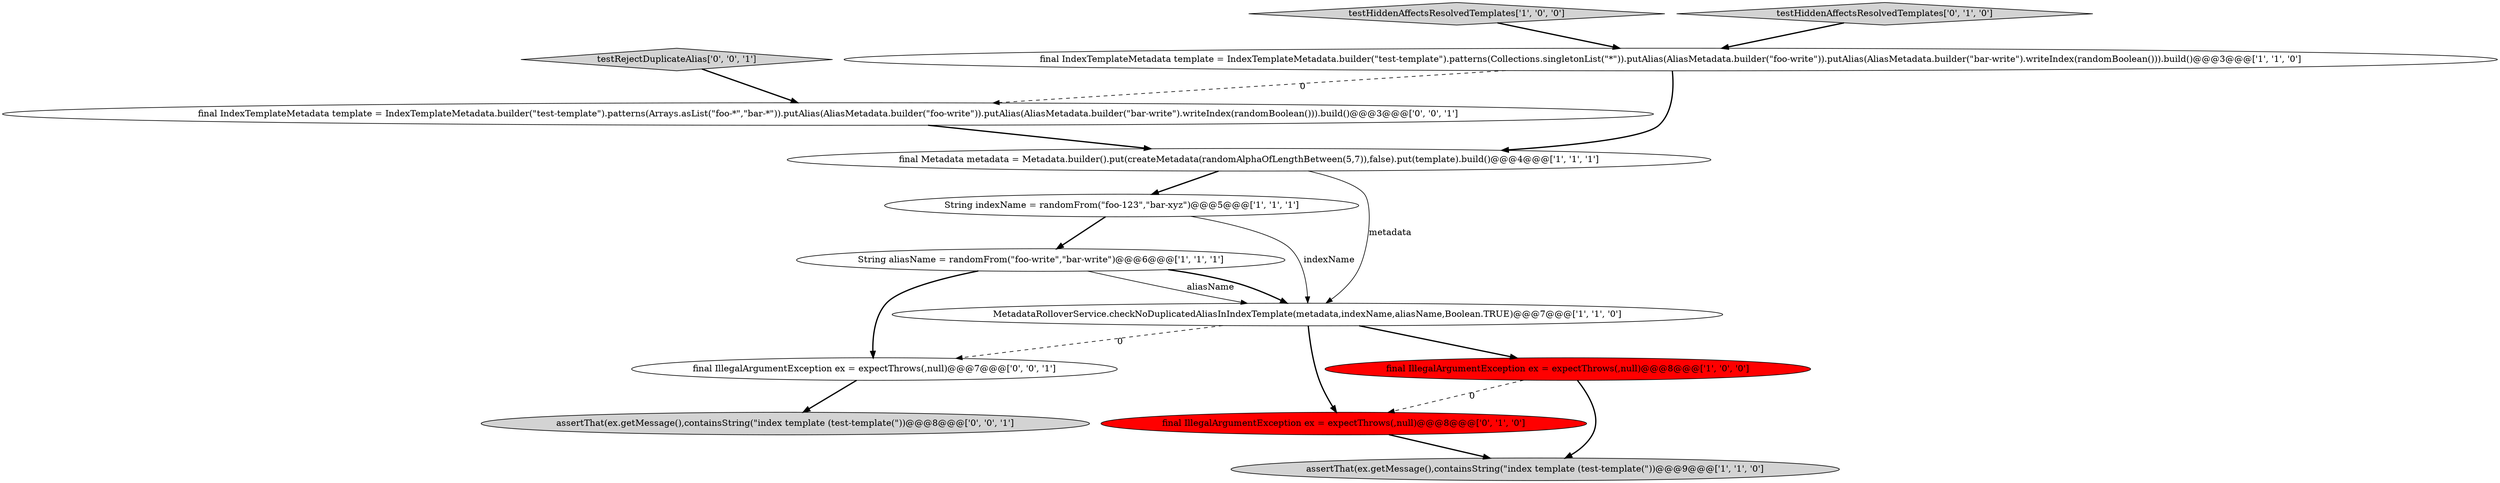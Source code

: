 digraph {
0 [style = filled, label = "assertThat(ex.getMessage(),containsString(\"index template (test-template(\"))@@@9@@@['1', '1', '0']", fillcolor = lightgray, shape = ellipse image = "AAA0AAABBB1BBB"];
4 [style = filled, label = "String indexName = randomFrom(\"foo-123\",\"bar-xyz\")@@@5@@@['1', '1', '1']", fillcolor = white, shape = ellipse image = "AAA0AAABBB1BBB"];
1 [style = filled, label = "MetadataRolloverService.checkNoDuplicatedAliasInIndexTemplate(metadata,indexName,aliasName,Boolean.TRUE)@@@7@@@['1', '1', '0']", fillcolor = white, shape = ellipse image = "AAA0AAABBB1BBB"];
2 [style = filled, label = "final IllegalArgumentException ex = expectThrows(,null)@@@8@@@['1', '0', '0']", fillcolor = red, shape = ellipse image = "AAA1AAABBB1BBB"];
7 [style = filled, label = "testHiddenAffectsResolvedTemplates['1', '0', '0']", fillcolor = lightgray, shape = diamond image = "AAA0AAABBB1BBB"];
3 [style = filled, label = "String aliasName = randomFrom(\"foo-write\",\"bar-write\")@@@6@@@['1', '1', '1']", fillcolor = white, shape = ellipse image = "AAA0AAABBB1BBB"];
5 [style = filled, label = "final IndexTemplateMetadata template = IndexTemplateMetadata.builder(\"test-template\").patterns(Collections.singletonList(\"*\")).putAlias(AliasMetadata.builder(\"foo-write\")).putAlias(AliasMetadata.builder(\"bar-write\").writeIndex(randomBoolean())).build()@@@3@@@['1', '1', '0']", fillcolor = white, shape = ellipse image = "AAA0AAABBB1BBB"];
10 [style = filled, label = "testRejectDuplicateAlias['0', '0', '1']", fillcolor = lightgray, shape = diamond image = "AAA0AAABBB3BBB"];
6 [style = filled, label = "final Metadata metadata = Metadata.builder().put(createMetadata(randomAlphaOfLengthBetween(5,7)),false).put(template).build()@@@4@@@['1', '1', '1']", fillcolor = white, shape = ellipse image = "AAA0AAABBB1BBB"];
8 [style = filled, label = "final IllegalArgumentException ex = expectThrows(,null)@@@8@@@['0', '1', '0']", fillcolor = red, shape = ellipse image = "AAA1AAABBB2BBB"];
13 [style = filled, label = "final IndexTemplateMetadata template = IndexTemplateMetadata.builder(\"test-template\").patterns(Arrays.asList(\"foo-*\",\"bar-*\")).putAlias(AliasMetadata.builder(\"foo-write\")).putAlias(AliasMetadata.builder(\"bar-write\").writeIndex(randomBoolean())).build()@@@3@@@['0', '0', '1']", fillcolor = white, shape = ellipse image = "AAA0AAABBB3BBB"];
11 [style = filled, label = "assertThat(ex.getMessage(),containsString(\"index template (test-template(\"))@@@8@@@['0', '0', '1']", fillcolor = lightgray, shape = ellipse image = "AAA0AAABBB3BBB"];
9 [style = filled, label = "testHiddenAffectsResolvedTemplates['0', '1', '0']", fillcolor = lightgray, shape = diamond image = "AAA0AAABBB2BBB"];
12 [style = filled, label = "final IllegalArgumentException ex = expectThrows(,null)@@@7@@@['0', '0', '1']", fillcolor = white, shape = ellipse image = "AAA0AAABBB3BBB"];
8->0 [style = bold, label=""];
9->5 [style = bold, label=""];
5->13 [style = dashed, label="0"];
1->12 [style = dashed, label="0"];
4->3 [style = bold, label=""];
6->4 [style = bold, label=""];
6->1 [style = solid, label="metadata"];
1->2 [style = bold, label=""];
2->0 [style = bold, label=""];
7->5 [style = bold, label=""];
3->1 [style = solid, label="aliasName"];
1->8 [style = bold, label=""];
13->6 [style = bold, label=""];
5->6 [style = bold, label=""];
3->12 [style = bold, label=""];
3->1 [style = bold, label=""];
10->13 [style = bold, label=""];
2->8 [style = dashed, label="0"];
4->1 [style = solid, label="indexName"];
12->11 [style = bold, label=""];
}

